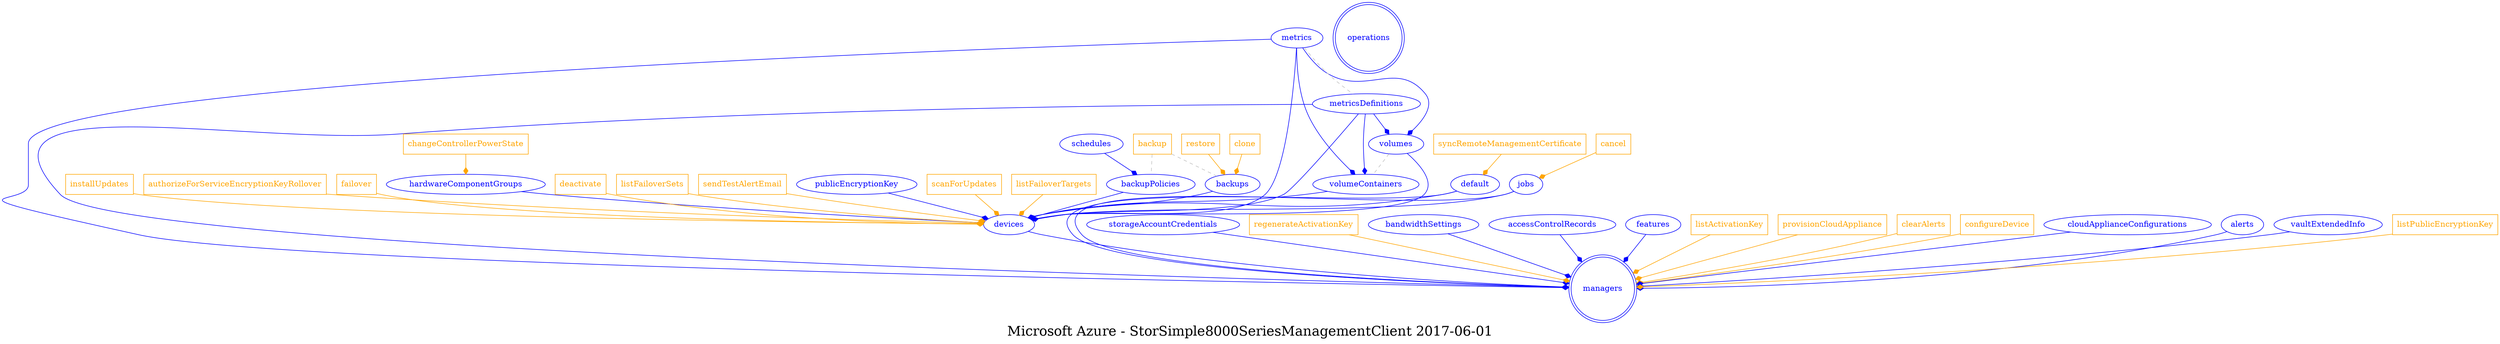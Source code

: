 digraph LexiconGraph {
graph[label="Microsoft Azure - StorSimple8000SeriesManagementClient 2017-06-01", fontsize=24]
splines=true
"managers" [color=blue, fontcolor=blue, shape=doublecircle]
"operations" [color=blue, fontcolor=blue, shape=doublecircle]
"devices" -> "managers" [color=blue, fontcolor=blue, arrowhead=diamond, arrowtail=none]
"devices" [color=blue, fontcolor=blue, shape=ellipse]
"failover" [color=orange, fontcolor=orange, shape=box]
"failover" -> "devices" [color=orange, fontcolor=orange, arrowhead=diamond, arrowtail=none]
"listFailoverTargets" [color=orange, fontcolor=orange, shape=box]
"listFailoverTargets" -> "devices" [color=orange, fontcolor=orange, arrowhead=diamond, arrowtail=none]
"backupPolicies" -> "devices" [color=blue, fontcolor=blue, arrowhead=diamond, arrowtail=none]
"backupPolicies" [color=blue, fontcolor=blue, shape=ellipse]
"backup" -> "backupPolicies" [color=grey, fontcolor=grey, arrowhead=none, arrowtail=none, style=dashed]
"schedules" -> "backupPolicies" [color=blue, fontcolor=blue, arrowhead=diamond, arrowtail=none]
"schedules" [color=blue, fontcolor=blue, shape=ellipse]
"backup" [color=orange, fontcolor=orange, shape=box]
"volumeContainers" -> "devices" [color=blue, fontcolor=blue, arrowhead=diamond, arrowtail=none]
"volumeContainers" [color=blue, fontcolor=blue, shape=ellipse]
"volumes" -> "volumeContainers" [color=grey, fontcolor=grey, arrowhead=none, arrowtail=none, style=dashed]
"metricsDefinitions" -> "volumeContainers" [color=blue, fontcolor=blue, arrowhead=diamond, arrowtail=none]
"metricsDefinitions" [color=blue, fontcolor=blue, shape=ellipse]
"metrics" -> "metricsDefinitions" [color=grey, fontcolor=grey, arrowhead=none, arrowtail=none, style=dashed]
"metrics" -> "volumeContainers" [color=blue, fontcolor=blue, arrowhead=diamond, arrowtail=none]
"metrics" [color=blue, fontcolor=blue, shape=ellipse]
"volumes" [color=blue, fontcolor=blue, shape=ellipse]
"metricsDefinitions" -> "volumes" [color=blue, fontcolor=blue, arrowhead=diamond, arrowtail=none]
"metrics" -> "volumes" [color=blue, fontcolor=blue, arrowhead=diamond, arrowtail=none]
"default" -> "devices" [color=blue, fontcolor=blue, arrowhead=diamond, arrowtail=none]
"default" [color=blue, fontcolor=blue, shape=ellipse]
"syncRemoteManagementCertificate" [color=orange, fontcolor=orange, shape=box]
"syncRemoteManagementCertificate" -> "default" [color=orange, fontcolor=orange, arrowhead=diamond, arrowtail=none]
"installUpdates" [color=orange, fontcolor=orange, shape=box]
"installUpdates" -> "devices" [color=orange, fontcolor=orange, arrowhead=diamond, arrowtail=none]
"authorizeForServiceEncryptionKeyRollover" [color=orange, fontcolor=orange, shape=box]
"authorizeForServiceEncryptionKeyRollover" -> "devices" [color=orange, fontcolor=orange, arrowhead=diamond, arrowtail=none]
"hardwareComponentGroups" -> "devices" [color=blue, fontcolor=blue, arrowhead=diamond, arrowtail=none]
"hardwareComponentGroups" [color=blue, fontcolor=blue, shape=ellipse]
"changeControllerPowerState" [color=orange, fontcolor=orange, shape=box]
"changeControllerPowerState" -> "hardwareComponentGroups" [color=orange, fontcolor=orange, arrowhead=diamond, arrowtail=none]
"backups" -> "devices" [color=blue, fontcolor=blue, arrowhead=diamond, arrowtail=none]
"backups" [color=blue, fontcolor=blue, shape=ellipse]
"backup" -> "backups" [color=grey, fontcolor=grey, arrowhead=none, arrowtail=none, style=dashed]
"clone" [color=orange, fontcolor=orange, shape=box]
"clone" -> "backups" [color=orange, fontcolor=orange, arrowhead=diamond, arrowtail=none]
"restore" [color=orange, fontcolor=orange, shape=box]
"restore" -> "backups" [color=orange, fontcolor=orange, arrowhead=diamond, arrowtail=none]
"jobs" -> "devices" [color=blue, fontcolor=blue, arrowhead=diamond, arrowtail=none]
"jobs" [color=blue, fontcolor=blue, shape=ellipse]
"cancel" [color=orange, fontcolor=orange, shape=box]
"cancel" -> "jobs" [color=orange, fontcolor=orange, arrowhead=diamond, arrowtail=none]
"deactivate" [color=orange, fontcolor=orange, shape=box]
"deactivate" -> "devices" [color=orange, fontcolor=orange, arrowhead=diamond, arrowtail=none]
"volumes" -> "devices" [color=blue, fontcolor=blue, arrowhead=diamond, arrowtail=none]
"listFailoverSets" [color=orange, fontcolor=orange, shape=box]
"listFailoverSets" -> "devices" [color=orange, fontcolor=orange, arrowhead=diamond, arrowtail=none]
"metricsDefinitions" -> "devices" [color=blue, fontcolor=blue, arrowhead=diamond, arrowtail=none]
"sendTestAlertEmail" [color=orange, fontcolor=orange, shape=box]
"sendTestAlertEmail" -> "devices" [color=orange, fontcolor=orange, arrowhead=diamond, arrowtail=none]
"metrics" -> "devices" [color=blue, fontcolor=blue, arrowhead=diamond, arrowtail=none]
"publicEncryptionKey" -> "devices" [color=blue, fontcolor=blue, arrowhead=diamond, arrowtail=none]
"publicEncryptionKey" [color=blue, fontcolor=blue, shape=ellipse]
"scanForUpdates" [color=orange, fontcolor=orange, shape=box]
"scanForUpdates" -> "devices" [color=orange, fontcolor=orange, arrowhead=diamond, arrowtail=none]
"storageAccountCredentials" -> "managers" [color=blue, fontcolor=blue, arrowhead=diamond, arrowtail=none]
"storageAccountCredentials" [color=blue, fontcolor=blue, shape=ellipse]
"regenerateActivationKey" [color=orange, fontcolor=orange, shape=box]
"regenerateActivationKey" -> "managers" [color=orange, fontcolor=orange, arrowhead=diamond, arrowtail=none]
"bandwidthSettings" -> "managers" [color=blue, fontcolor=blue, arrowhead=diamond, arrowtail=none]
"bandwidthSettings" [color=blue, fontcolor=blue, shape=ellipse]
"accessControlRecords" -> "managers" [color=blue, fontcolor=blue, arrowhead=diamond, arrowtail=none]
"accessControlRecords" [color=blue, fontcolor=blue, shape=ellipse]
"default" -> "managers" [color=blue, fontcolor=blue, arrowhead=diamond, arrowtail=none]
"metricsDefinitions" -> "managers" [color=blue, fontcolor=blue, arrowhead=diamond, arrowtail=none]
"features" -> "managers" [color=blue, fontcolor=blue, arrowhead=diamond, arrowtail=none]
"features" [color=blue, fontcolor=blue, shape=ellipse]
"listActivationKey" [color=orange, fontcolor=orange, shape=box]
"listActivationKey" -> "managers" [color=orange, fontcolor=orange, arrowhead=diamond, arrowtail=none]
"provisionCloudAppliance" [color=orange, fontcolor=orange, shape=box]
"provisionCloudAppliance" -> "managers" [color=orange, fontcolor=orange, arrowhead=diamond, arrowtail=none]
"clearAlerts" [color=orange, fontcolor=orange, shape=box]
"clearAlerts" -> "managers" [color=orange, fontcolor=orange, arrowhead=diamond, arrowtail=none]
"configureDevice" [color=orange, fontcolor=orange, shape=box]
"configureDevice" -> "managers" [color=orange, fontcolor=orange, arrowhead=diamond, arrowtail=none]
"metrics" -> "managers" [color=blue, fontcolor=blue, arrowhead=diamond, arrowtail=none]
"cloudApplianceConfigurations" -> "managers" [color=blue, fontcolor=blue, arrowhead=diamond, arrowtail=none]
"cloudApplianceConfigurations" [color=blue, fontcolor=blue, shape=ellipse]
"jobs" -> "managers" [color=blue, fontcolor=blue, arrowhead=diamond, arrowtail=none]
"alerts" -> "managers" [color=blue, fontcolor=blue, arrowhead=diamond, arrowtail=none]
"alerts" [color=blue, fontcolor=blue, shape=ellipse]
"vaultExtendedInfo" -> "managers" [color=blue, fontcolor=blue, arrowhead=diamond, arrowtail=none]
"vaultExtendedInfo" [color=blue, fontcolor=blue, shape=ellipse]
"listPublicEncryptionKey" [color=orange, fontcolor=orange, shape=box]
"listPublicEncryptionKey" -> "managers" [color=orange, fontcolor=orange, arrowhead=diamond, arrowtail=none]
}
